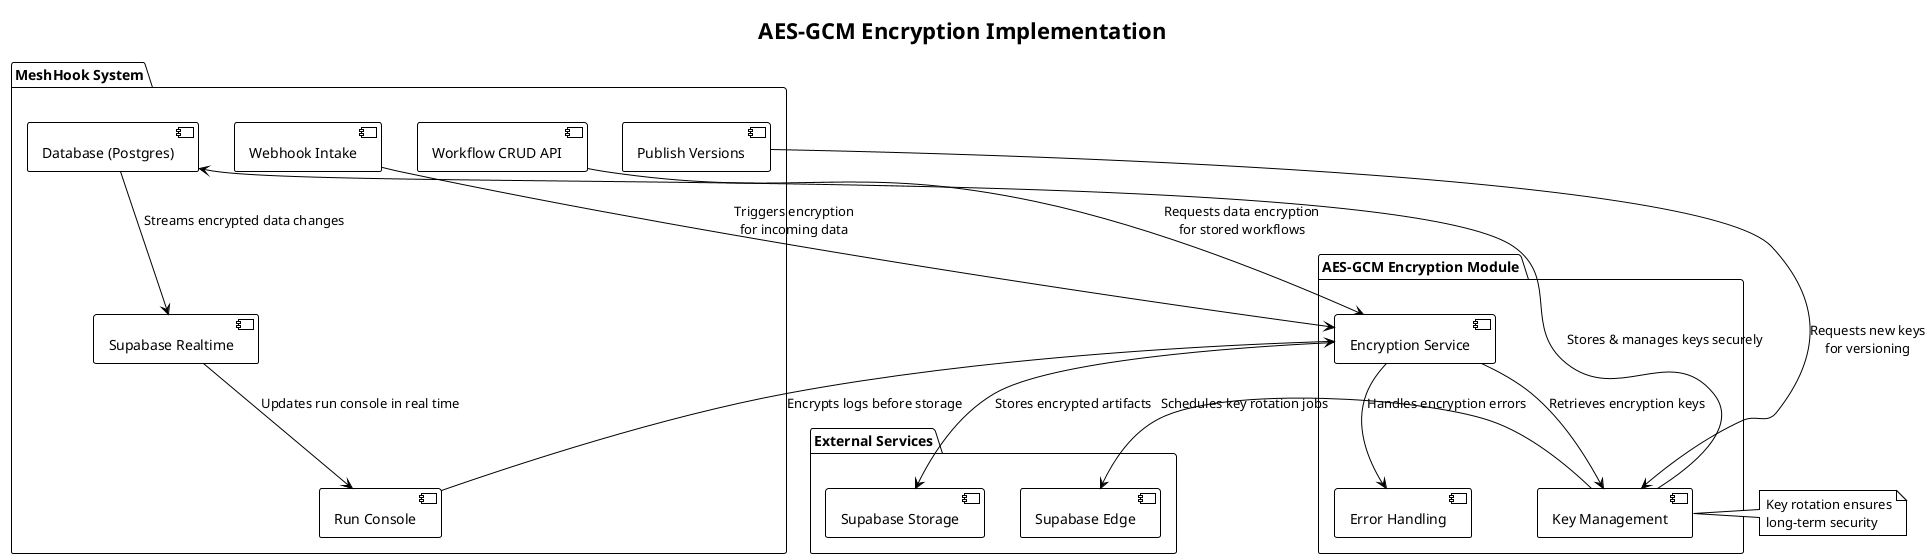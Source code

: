 @startuml
!theme plain

title AES-GCM Encryption Implementation

package "MeshHook System" {
    [Webhook Intake] as WI
    [Workflow CRUD API] as WCA
    [Publish Versions] as PV
    [Run Console] as RC
    [Supabase Realtime] as SR
    [Database (Postgres)] as DB
}

package "AES-GCM Encryption Module" {
    [Encryption Service] as ES
    [Key Management] as KM
    [Error Handling] as EH
}

package "External Services" {
    [Supabase Storage] as SS
    [Supabase Edge] as SE
}

WI --> ES : Triggers encryption\nfor incoming data
WCA --> ES : Requests data encryption\nfor stored workflows
PV --> KM : Requests new keys\nfor versioning
RC --> ES : Encrypts logs before storage
ES --> KM : Retrieves encryption keys
KM --> DB : Stores & manages keys securely
ES --> EH : Handles encryption errors
DB --> SR : Streams encrypted data changes
SR --> RC : Updates run console in real time
ES --> SS : Stores encrypted artifacts
KM -right-> SE : Schedules key rotation jobs

note right of KM : Key rotation ensures\nlong-term security

@enduml